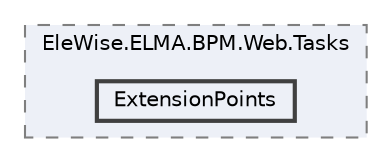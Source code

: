 digraph "Web/Modules/EleWise.ELMA.BPM.Web.Tasks/ExtensionPoints"
{
 // LATEX_PDF_SIZE
  bgcolor="transparent";
  edge [fontname=Helvetica,fontsize=10,labelfontname=Helvetica,labelfontsize=10];
  node [fontname=Helvetica,fontsize=10,shape=box,height=0.2,width=0.4];
  compound=true
  subgraph clusterdir_1d0f0d3749a24cb4c9681cc2d6790b0d {
    graph [ bgcolor="#edf0f7", pencolor="grey50", label="EleWise.ELMA.BPM.Web.Tasks", fontname=Helvetica,fontsize=10 style="filled,dashed", URL="dir_1d0f0d3749a24cb4c9681cc2d6790b0d.html",tooltip=""]
  dir_b6fbe21fb1471a405688a903ccc3f425 [label="ExtensionPoints", fillcolor="#edf0f7", color="grey25", style="filled,bold", URL="dir_b6fbe21fb1471a405688a903ccc3f425.html",tooltip=""];
  }
}
